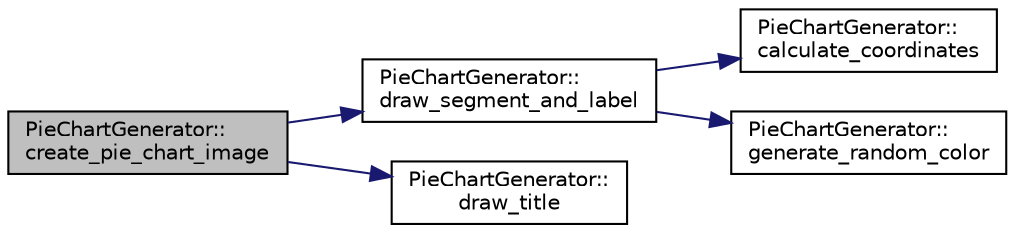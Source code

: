 digraph "PieChartGenerator::create_pie_chart_image"
{
 // LATEX_PDF_SIZE
  edge [fontname="Helvetica",fontsize="10",labelfontname="Helvetica",labelfontsize="10"];
  node [fontname="Helvetica",fontsize="10",shape=record];
  rankdir="LR";
  Node1 [label="PieChartGenerator::\lcreate_pie_chart_image",height=0.2,width=0.4,color="black", fillcolor="grey75", style="filled", fontcolor="black",tooltip="Creates an image representing the pie chart."];
  Node1 -> Node2 [color="midnightblue",fontsize="10",style="solid",fontname="Helvetica"];
  Node2 [label="PieChartGenerator::\ldraw_segment_and_label",height=0.2,width=0.4,color="black", fillcolor="white", style="filled",URL="$classPieChartGenerator.html#a7a57c299567e171bc40bbd817e95954e",tooltip="Draws a segment and its corresponding label on the pie chart image."];
  Node2 -> Node3 [color="midnightblue",fontsize="10",style="solid",fontname="Helvetica"];
  Node3 [label="PieChartGenerator::\lcalculate_coordinates",height=0.2,width=0.4,color="black", fillcolor="white", style="filled",URL="$classPieChartGenerator.html#a5362987c296f3dfee24390ee2881ff2a",tooltip="Calculates the coordinates for a given angle on the pie chart."];
  Node2 -> Node4 [color="midnightblue",fontsize="10",style="solid",fontname="Helvetica"];
  Node4 [label="PieChartGenerator::\lgenerate_random_color",height=0.2,width=0.4,color="black", fillcolor="white", style="filled",URL="$classPieChartGenerator.html#a11d2d5f8dfc51fcebd7ea1dfce678629",tooltip="Loads data from the given file."];
  Node1 -> Node5 [color="midnightblue",fontsize="10",style="solid",fontname="Helvetica"];
  Node5 [label="PieChartGenerator::\ldraw_title",height=0.2,width=0.4,color="black", fillcolor="white", style="filled",URL="$classPieChartGenerator.html#a8ef9b7f0d5bf8aecb441c1bfbaf389f9",tooltip="Draws the title of the pie chart on the image."];
}
